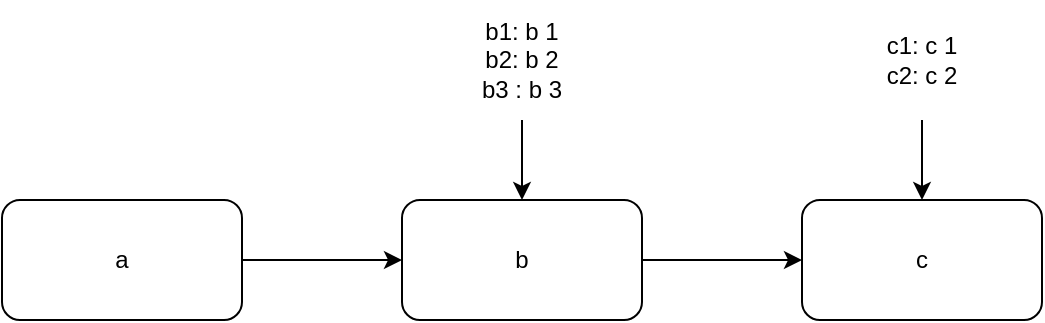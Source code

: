 <mxfile version="12.9.13" type="github" pages="2">
  <diagram id="H5BMAcBI1JmkURUzyEVr" name="Page-1">
    <mxGraphModel dx="1422" dy="713" grid="1" gridSize="10" guides="1" tooltips="1" connect="1" arrows="1" fold="1" page="1" pageScale="1" pageWidth="850" pageHeight="1100" math="0" shadow="0">
      <root>
        <mxCell id="0" />
        <mxCell id="1" parent="0" />
        <mxCell id="Uud9mhJ2x7U1XPszU1EF-3" value="" style="edgeStyle=orthogonalEdgeStyle;rounded=0;orthogonalLoop=1;jettySize=auto;html=1;" edge="1" parent="1" source="Uud9mhJ2x7U1XPszU1EF-1" target="Uud9mhJ2x7U1XPszU1EF-2">
          <mxGeometry relative="1" as="geometry" />
        </mxCell>
        <mxCell id="Uud9mhJ2x7U1XPszU1EF-1" value="a" style="rounded=1;whiteSpace=wrap;html=1;" vertex="1" parent="1">
          <mxGeometry x="80" y="200" width="120" height="60" as="geometry" />
        </mxCell>
        <mxCell id="Uud9mhJ2x7U1XPszU1EF-5" value="" style="edgeStyle=orthogonalEdgeStyle;rounded=0;orthogonalLoop=1;jettySize=auto;html=1;" edge="1" parent="1" source="Uud9mhJ2x7U1XPszU1EF-2" target="Uud9mhJ2x7U1XPszU1EF-4">
          <mxGeometry relative="1" as="geometry" />
        </mxCell>
        <mxCell id="Uud9mhJ2x7U1XPszU1EF-2" value="b" style="rounded=1;whiteSpace=wrap;html=1;" vertex="1" parent="1">
          <mxGeometry x="280" y="200" width="120" height="60" as="geometry" />
        </mxCell>
        <mxCell id="Uud9mhJ2x7U1XPszU1EF-4" value="c" style="rounded=1;whiteSpace=wrap;html=1;" vertex="1" parent="1">
          <mxGeometry x="480" y="200" width="120" height="60" as="geometry" />
        </mxCell>
        <mxCell id="Uud9mhJ2x7U1XPszU1EF-9" value="" style="edgeStyle=orthogonalEdgeStyle;rounded=0;orthogonalLoop=1;jettySize=auto;html=1;" edge="1" parent="1" source="Uud9mhJ2x7U1XPszU1EF-7" target="Uud9mhJ2x7U1XPszU1EF-2">
          <mxGeometry relative="1" as="geometry" />
        </mxCell>
        <mxCell id="Uud9mhJ2x7U1XPszU1EF-7" value="b1: b 1&lt;br&gt;b2: b 2&lt;br&gt;b3 : b 3" style="text;html=1;strokeColor=none;fillColor=none;align=center;verticalAlign=middle;whiteSpace=wrap;rounded=0;" vertex="1" parent="1">
          <mxGeometry x="300" y="100" width="80" height="60" as="geometry" />
        </mxCell>
        <mxCell id="Uud9mhJ2x7U1XPszU1EF-11" value="" style="edgeStyle=orthogonalEdgeStyle;rounded=0;orthogonalLoop=1;jettySize=auto;html=1;" edge="1" parent="1" source="Uud9mhJ2x7U1XPszU1EF-10" target="Uud9mhJ2x7U1XPszU1EF-4">
          <mxGeometry relative="1" as="geometry" />
        </mxCell>
        <mxCell id="Uud9mhJ2x7U1XPszU1EF-10" value="c1: c 1&lt;br&gt;c2: c 2&lt;br&gt;" style="text;html=1;strokeColor=none;fillColor=none;align=center;verticalAlign=middle;whiteSpace=wrap;rounded=0;" vertex="1" parent="1">
          <mxGeometry x="500" y="100" width="80" height="60" as="geometry" />
        </mxCell>
      </root>
    </mxGraphModel>
  </diagram>
  <diagram id="Y6SE0eeeY7XBGxdex4er" name="Page-2">
    <mxGraphModel dx="2272" dy="713" grid="1" gridSize="10" guides="1" tooltips="1" connect="1" arrows="1" fold="1" page="1" pageScale="1" pageWidth="850" pageHeight="1100" math="0" shadow="0">
      <root>
        <mxCell id="Jg3-3TS7lUfiWJRQ20VX-0" />
        <mxCell id="Jg3-3TS7lUfiWJRQ20VX-1" parent="Jg3-3TS7lUfiWJRQ20VX-0" />
        <mxCell id="zbZj51WCKt7FTfjq8b9X-0" value="" style="edgeStyle=orthogonalEdgeStyle;rounded=0;orthogonalLoop=1;jettySize=auto;html=1;" edge="1" parent="Jg3-3TS7lUfiWJRQ20VX-1" source="zbZj51WCKt7FTfjq8b9X-1" target="zbZj51WCKt7FTfjq8b9X-3">
          <mxGeometry relative="1" as="geometry" />
        </mxCell>
        <mxCell id="zbZj51WCKt7FTfjq8b9X-1" value="a" style="rounded=1;whiteSpace=wrap;html=1;" vertex="1" parent="Jg3-3TS7lUfiWJRQ20VX-1">
          <mxGeometry x="80" y="200" width="120" height="60" as="geometry" />
        </mxCell>
        <mxCell id="zbZj51WCKt7FTfjq8b9X-2" value="" style="edgeStyle=orthogonalEdgeStyle;rounded=0;orthogonalLoop=1;jettySize=auto;html=1;" edge="1" parent="Jg3-3TS7lUfiWJRQ20VX-1" source="zbZj51WCKt7FTfjq8b9X-3" target="zbZj51WCKt7FTfjq8b9X-4">
          <mxGeometry relative="1" as="geometry" />
        </mxCell>
        <mxCell id="zbZj51WCKt7FTfjq8b9X-3" value="b" style="rounded=1;whiteSpace=wrap;html=1;" vertex="1" parent="Jg3-3TS7lUfiWJRQ20VX-1">
          <mxGeometry x="280" y="200" width="120" height="60" as="geometry" />
        </mxCell>
        <mxCell id="zbZj51WCKt7FTfjq8b9X-9" style="edgeStyle=orthogonalEdgeStyle;rounded=0;orthogonalLoop=1;jettySize=auto;html=1;entryX=0.5;entryY=0;entryDx=0;entryDy=0;" edge="1" parent="Jg3-3TS7lUfiWJRQ20VX-1" source="zbZj51WCKt7FTfjq8b9X-4" target="zbZj51WCKt7FTfjq8b9X-48">
          <mxGeometry relative="1" as="geometry">
            <Array as="points">
              <mxPoint x="640" y="360" />
            </Array>
          </mxGeometry>
        </mxCell>
        <mxCell id="zbZj51WCKt7FTfjq8b9X-4" value="c" style="rounded=1;whiteSpace=wrap;html=1;" vertex="1" parent="Jg3-3TS7lUfiWJRQ20VX-1">
          <mxGeometry x="580" y="200" width="120" height="60" as="geometry" />
        </mxCell>
        <mxCell id="zbZj51WCKt7FTfjq8b9X-5" value="" style="edgeStyle=orthogonalEdgeStyle;rounded=0;orthogonalLoop=1;jettySize=auto;html=1;" edge="1" parent="Jg3-3TS7lUfiWJRQ20VX-1" source="zbZj51WCKt7FTfjq8b9X-6" target="zbZj51WCKt7FTfjq8b9X-3">
          <mxGeometry relative="1" as="geometry" />
        </mxCell>
        <mxCell id="zbZj51WCKt7FTfjq8b9X-6" value="b1: b 1&lt;br&gt;b2: b 2&lt;br&gt;b3 : b 3" style="text;html=1;strokeColor=none;fillColor=none;align=center;verticalAlign=middle;whiteSpace=wrap;rounded=0;" vertex="1" parent="Jg3-3TS7lUfiWJRQ20VX-1">
          <mxGeometry x="300" y="100" width="80" height="60" as="geometry" />
        </mxCell>
        <mxCell id="zbZj51WCKt7FTfjq8b9X-7" value="" style="edgeStyle=orthogonalEdgeStyle;rounded=0;orthogonalLoop=1;jettySize=auto;html=1;" edge="1" parent="Jg3-3TS7lUfiWJRQ20VX-1" source="zbZj51WCKt7FTfjq8b9X-8" target="zbZj51WCKt7FTfjq8b9X-4">
          <mxGeometry relative="1" as="geometry" />
        </mxCell>
        <mxCell id="zbZj51WCKt7FTfjq8b9X-8" value="c1: c 1&lt;br&gt;c2: c 2&lt;br&gt;" style="text;html=1;strokeColor=none;fillColor=none;align=center;verticalAlign=middle;whiteSpace=wrap;rounded=0;" vertex="1" parent="Jg3-3TS7lUfiWJRQ20VX-1">
          <mxGeometry x="600" y="90" width="80" height="60" as="geometry" />
        </mxCell>
        <mxCell id="zbZj51WCKt7FTfjq8b9X-14" value="&lt;table border=&quot;1&quot; width=&quot;100%&quot; cellpadding=&quot;4&quot; style=&quot;width: 100% ; height: 100% ; border-collapse: collapse&quot;&gt;&lt;tbody&gt;&lt;tr style=&quot;background-color: #a7c942 ; color: #ffffff ; border: 1px solid #98bf21&quot;&gt;&lt;th align=&quot;left&quot;&gt;a&lt;/th&gt;&lt;th align=&quot;left&quot; style=&quot;line-height: 100%&quot;&gt;b&lt;/th&gt;&lt;th align=&quot;left&quot;&gt;c&lt;/th&gt;&lt;td&gt;b&lt;/td&gt;&lt;td&gt;c&lt;/td&gt;&lt;td&gt;b&lt;/td&gt;&lt;/tr&gt;&lt;tr style=&quot;border: 1px solid #98bf21&quot;&gt;&lt;td&gt;&lt;/td&gt;&lt;td&gt;b1: b1&lt;br&gt;b2: b 2&lt;br&gt;b3: b 3&lt;br&gt;A1&lt;/td&gt;&lt;td&gt;c1: c 1&lt;br&gt;c2: c2&lt;br&gt;B1&lt;/td&gt;&lt;td&gt;b&#39;1: b&#39; 1&lt;br&gt;b&#39;2: b&#39; 2&lt;br&gt;A1&lt;/td&gt;&lt;td&gt;c1: c 1&lt;br&gt;c2: c 2&lt;br&gt;B2&lt;/td&gt;&lt;td&gt;b&#39;&#39;1: b&#39;&#39; 1&lt;br&gt;b&#39;&#39;2: b&#39;&#39; 2&lt;br&gt;A1&lt;/td&gt;&lt;/tr&gt;&lt;tr style=&quot;background-color: #eaf2d3 ; border: 1px solid #98bf21&quot;&gt;&lt;td&gt;&lt;/td&gt;&lt;td&gt;&lt;br&gt;&lt;/td&gt;&lt;td&gt;&lt;/td&gt;&lt;td&gt;&lt;br&gt;&lt;/td&gt;&lt;td&gt;&lt;br&gt;&lt;/td&gt;&lt;td&gt;&lt;br&gt;&lt;/td&gt;&lt;/tr&gt;&lt;tr style=&quot;border: 1px solid #98bf21&quot;&gt;&lt;td&gt;&lt;br&gt;&lt;/td&gt;&lt;td&gt;&lt;br&gt;&lt;/td&gt;&lt;td&gt;&lt;/td&gt;&lt;td&gt;&lt;br&gt;&lt;/td&gt;&lt;td&gt;&lt;br&gt;&lt;/td&gt;&lt;td&gt;&lt;br&gt;&lt;/td&gt;&lt;/tr&gt;&lt;tr style=&quot;background-color: #eaf2d3 ; border: 1px solid #98bf21&quot;&gt;&lt;td&gt;&lt;br&gt;&lt;/td&gt;&lt;td&gt;&lt;br&gt;&lt;/td&gt;&lt;td&gt;&lt;/td&gt;&lt;td&gt;&lt;br&gt;&lt;/td&gt;&lt;td&gt;&lt;br&gt;&lt;/td&gt;&lt;td&gt;&lt;br&gt;&lt;/td&gt;&lt;/tr&gt;&lt;/tbody&gt;&lt;/table&gt;" style="text;html=1;strokeColor=#c0c0c0;fillColor=#ffffff;overflow=fill;rounded=0;" vertex="1" parent="Jg3-3TS7lUfiWJRQ20VX-1">
          <mxGeometry x="-270" y="570" width="480" height="160" as="geometry" />
        </mxCell>
        <mxCell id="zbZj51WCKt7FTfjq8b9X-15" value="" style="edgeStyle=orthogonalEdgeStyle;rounded=0;orthogonalLoop=1;jettySize=auto;html=1;" edge="1" parent="Jg3-3TS7lUfiWJRQ20VX-1" source="zbZj51WCKt7FTfjq8b9X-16" target="zbZj51WCKt7FTfjq8b9X-19">
          <mxGeometry relative="1" as="geometry" />
        </mxCell>
        <mxCell id="zbZj51WCKt7FTfjq8b9X-16" value="a" style="rounded=1;whiteSpace=wrap;html=1;" vertex="1" parent="Jg3-3TS7lUfiWJRQ20VX-1">
          <mxGeometry x="-600" y="200" width="120" height="60" as="geometry" />
        </mxCell>
        <mxCell id="zbZj51WCKt7FTfjq8b9X-17" value="" style="edgeStyle=orthogonalEdgeStyle;rounded=0;orthogonalLoop=1;jettySize=auto;html=1;" edge="1" parent="Jg3-3TS7lUfiWJRQ20VX-1" source="zbZj51WCKt7FTfjq8b9X-19" target="zbZj51WCKt7FTfjq8b9X-22">
          <mxGeometry relative="1" as="geometry" />
        </mxCell>
        <mxCell id="zbZj51WCKt7FTfjq8b9X-19" value="b" style="rounded=1;whiteSpace=wrap;html=1;" vertex="1" parent="Jg3-3TS7lUfiWJRQ20VX-1">
          <mxGeometry x="-400" y="200" width="120" height="60" as="geometry" />
        </mxCell>
        <mxCell id="zbZj51WCKt7FTfjq8b9X-22" value="c" style="rounded=1;whiteSpace=wrap;html=1;" vertex="1" parent="Jg3-3TS7lUfiWJRQ20VX-1">
          <mxGeometry x="-200" y="200" width="120" height="60" as="geometry" />
        </mxCell>
        <mxCell id="zbZj51WCKt7FTfjq8b9X-23" value="" style="edgeStyle=orthogonalEdgeStyle;rounded=0;orthogonalLoop=1;jettySize=auto;html=1;" edge="1" parent="Jg3-3TS7lUfiWJRQ20VX-1" source="zbZj51WCKt7FTfjq8b9X-24" target="zbZj51WCKt7FTfjq8b9X-19">
          <mxGeometry relative="1" as="geometry" />
        </mxCell>
        <mxCell id="zbZj51WCKt7FTfjq8b9X-24" value="b1: b 1&lt;br&gt;b2: b 2&lt;br&gt;b3 : b 3" style="text;html=1;strokeColor=none;fillColor=none;align=center;verticalAlign=middle;whiteSpace=wrap;rounded=0;" vertex="1" parent="Jg3-3TS7lUfiWJRQ20VX-1">
          <mxGeometry x="-380" y="100" width="80" height="60" as="geometry" />
        </mxCell>
        <mxCell id="zbZj51WCKt7FTfjq8b9X-25" value="" style="edgeStyle=orthogonalEdgeStyle;rounded=0;orthogonalLoop=1;jettySize=auto;html=1;" edge="1" parent="Jg3-3TS7lUfiWJRQ20VX-1" source="zbZj51WCKt7FTfjq8b9X-26" target="zbZj51WCKt7FTfjq8b9X-22">
          <mxGeometry relative="1" as="geometry" />
        </mxCell>
        <mxCell id="zbZj51WCKt7FTfjq8b9X-26" value="c1: c 1&lt;br&gt;c2: c 2&lt;br&gt;" style="text;html=1;strokeColor=none;fillColor=none;align=center;verticalAlign=middle;whiteSpace=wrap;rounded=0;" vertex="1" parent="Jg3-3TS7lUfiWJRQ20VX-1">
          <mxGeometry x="-180" y="90" width="80" height="60" as="geometry" />
        </mxCell>
        <mxCell id="zbZj51WCKt7FTfjq8b9X-34" style="edgeStyle=orthogonalEdgeStyle;rounded=0;orthogonalLoop=1;jettySize=auto;html=1;exitX=0;exitY=0.5;exitDx=0;exitDy=0;entryX=1;entryY=0.5;entryDx=0;entryDy=0;" edge="1" parent="Jg3-3TS7lUfiWJRQ20VX-1" source="zbZj51WCKt7FTfjq8b9X-10" target="zbZj51WCKt7FTfjq8b9X-48">
          <mxGeometry relative="1" as="geometry">
            <mxPoint x="740" y="280" as="targetPoint" />
          </mxGeometry>
        </mxCell>
        <mxCell id="zbZj51WCKt7FTfjq8b9X-41" value="A" style="text;html=1;strokeColor=none;fillColor=none;align=center;verticalAlign=middle;whiteSpace=wrap;rounded=0;" vertex="1" parent="Jg3-3TS7lUfiWJRQ20VX-1">
          <mxGeometry x="200" y="210" width="40" height="20" as="geometry" />
        </mxCell>
        <mxCell id="zbZj51WCKt7FTfjq8b9X-42" value="B, B&#39;, B&#39;&#39;" style="text;html=1;strokeColor=none;fillColor=none;align=center;verticalAlign=middle;whiteSpace=wrap;rounded=0;" vertex="1" parent="Jg3-3TS7lUfiWJRQ20VX-1">
          <mxGeometry x="440" y="210" width="50" height="20" as="geometry" />
        </mxCell>
        <mxCell id="zbZj51WCKt7FTfjq8b9X-49" style="edgeStyle=orthogonalEdgeStyle;rounded=0;orthogonalLoop=1;jettySize=auto;html=1;entryX=0.5;entryY=1;entryDx=0;entryDy=0;" edge="1" parent="Jg3-3TS7lUfiWJRQ20VX-1" source="zbZj51WCKt7FTfjq8b9X-48" target="zbZj51WCKt7FTfjq8b9X-3">
          <mxGeometry relative="1" as="geometry" />
        </mxCell>
        <mxCell id="zbZj51WCKt7FTfjq8b9X-50" style="edgeStyle=orthogonalEdgeStyle;rounded=0;orthogonalLoop=1;jettySize=auto;html=1;entryX=0.5;entryY=0;entryDx=0;entryDy=0;entryPerimeter=0;" edge="1" parent="Jg3-3TS7lUfiWJRQ20VX-1" source="zbZj51WCKt7FTfjq8b9X-48" target="zbZj51WCKt7FTfjq8b9X-54">
          <mxGeometry relative="1" as="geometry">
            <mxPoint x="640" y="470" as="targetPoint" />
          </mxGeometry>
        </mxCell>
        <mxCell id="zbZj51WCKt7FTfjq8b9X-48" value="&lt;span&gt;max loop : 2&lt;/span&gt;" style="rhombus;whiteSpace=wrap;html=1;" vertex="1" parent="Jg3-3TS7lUfiWJRQ20VX-1">
          <mxGeometry x="600" y="320" width="80" height="80" as="geometry" />
        </mxCell>
        <mxCell id="zbZj51WCKt7FTfjq8b9X-53" value="" style="strokeWidth=2;html=1;shape=mxgraph.flowchart.delay;whiteSpace=wrap;" vertex="1" parent="Jg3-3TS7lUfiWJRQ20VX-1">
          <mxGeometry x="780" y="325" width="185" height="70" as="geometry" />
        </mxCell>
        <mxCell id="zbZj51WCKt7FTfjq8b9X-10" value="b&#39;1: b&#39; 1&lt;br&gt;b&#39;2: b&#39; 2" style="text;html=1;strokeColor=none;fillColor=none;align=center;verticalAlign=middle;whiteSpace=wrap;rounded=0;" vertex="1" parent="Jg3-3TS7lUfiWJRQ20VX-1">
          <mxGeometry x="785" y="330" width="80" height="60" as="geometry" />
        </mxCell>
        <mxCell id="zbZj51WCKt7FTfjq8b9X-13" value="b&#39;&#39;1: b&#39; 1&lt;br&gt;b&#39;&#39;2: b&#39; 2" style="text;html=1;strokeColor=none;fillColor=none;align=center;verticalAlign=middle;whiteSpace=wrap;rounded=0;" vertex="1" parent="Jg3-3TS7lUfiWJRQ20VX-1">
          <mxGeometry x="865" y="331" width="80" height="60" as="geometry" />
        </mxCell>
        <mxCell id="zbZj51WCKt7FTfjq8b9X-54" value="" style="strokeWidth=2;html=1;shape=mxgraph.flowchart.terminator;whiteSpace=wrap;" vertex="1" parent="Jg3-3TS7lUfiWJRQ20VX-1">
          <mxGeometry x="590" y="450" width="100" height="60" as="geometry" />
        </mxCell>
        <mxCell id="zbZj51WCKt7FTfjq8b9X-55" value="" style="strokeWidth=2;html=1;shape=mxgraph.flowchart.stored_data;whiteSpace=wrap;" vertex="1" parent="Jg3-3TS7lUfiWJRQ20VX-1">
          <mxGeometry x="-70" y="440" width="100" height="60" as="geometry" />
        </mxCell>
      </root>
    </mxGraphModel>
  </diagram>
</mxfile>
